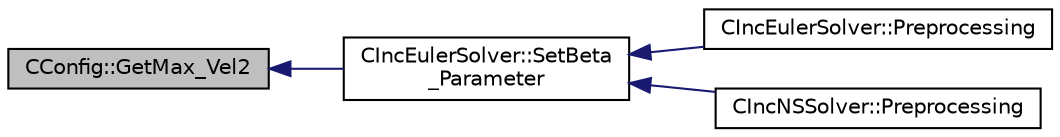 digraph "CConfig::GetMax_Vel2"
{
  edge [fontname="Helvetica",fontsize="10",labelfontname="Helvetica",labelfontsize="10"];
  node [fontname="Helvetica",fontsize="10",shape=record];
  rankdir="LR";
  Node7760 [label="CConfig::GetMax_Vel2",height=0.2,width=0.4,color="black", fillcolor="grey75", style="filled", fontcolor="black"];
  Node7760 -> Node7761 [dir="back",color="midnightblue",fontsize="10",style="solid",fontname="Helvetica"];
  Node7761 [label="CIncEulerSolver::SetBeta\l_Parameter",height=0.2,width=0.4,color="black", fillcolor="white", style="filled",URL="$class_c_inc_euler_solver.html#a3e20d6912dc1a1806424e31b12bd80f4",tooltip="Update the Beta parameter for the incompressible preconditioner. "];
  Node7761 -> Node7762 [dir="back",color="midnightblue",fontsize="10",style="solid",fontname="Helvetica"];
  Node7762 [label="CIncEulerSolver::Preprocessing",height=0.2,width=0.4,color="black", fillcolor="white", style="filled",URL="$class_c_inc_euler_solver.html#aabd902b10cc9b41b6b2c406efba0ac41",tooltip="Compute primitive variables and their gradients. "];
  Node7761 -> Node7763 [dir="back",color="midnightblue",fontsize="10",style="solid",fontname="Helvetica"];
  Node7763 [label="CIncNSSolver::Preprocessing",height=0.2,width=0.4,color="black", fillcolor="white", style="filled",URL="$class_c_inc_n_s_solver.html#ae84f6e86313acd1da80c505b4eab81e5",tooltip="Restart residual and compute gradients. "];
}
